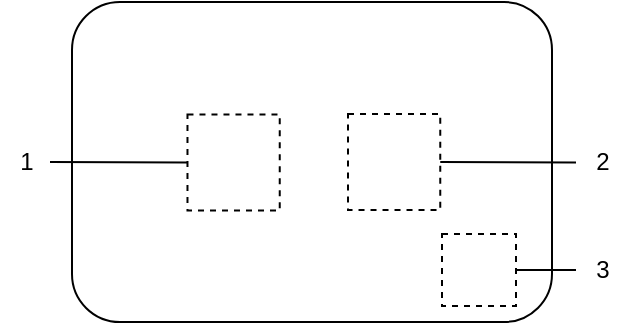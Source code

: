 <mxfile version="20.8.20" type="device"><diagram name="Page-1" id="ypg4LKALyDvwQOHzLMgH"><mxGraphModel dx="691" dy="263" grid="0" gridSize="10" guides="1" tooltips="1" connect="1" arrows="1" fold="1" page="1" pageScale="1" pageWidth="850" pageHeight="1100" math="0" shadow="0"><root><mxCell id="0"/><mxCell id="1" parent="0"/><mxCell id="GZrjYJ2U1m0NYLsP3BCL-31" value="" style="rounded=1;whiteSpace=wrap;html=1;fillColor=default;" vertex="1" parent="1"><mxGeometry x="240" y="200" width="240" height="160" as="geometry"/></mxCell><mxCell id="GZrjYJ2U1m0NYLsP3BCL-33" value="" style="shape=image;html=1;verticalAlign=top;verticalLabelPosition=bottom;labelBackgroundColor=#ffffff;imageAspect=0;aspect=fixed;image=https://cdn1.iconfinder.com/data/icons/material-core/14/fullscreen-128.png;fillColor=none;" vertex="1" parent="1"><mxGeometry x="430" y="320" width="28" height="28" as="geometry"/></mxCell><mxCell id="GZrjYJ2U1m0NYLsP3BCL-35" value="" style="shape=image;html=1;verticalAlign=top;verticalLabelPosition=bottom;labelBackgroundColor=#ffffff;imageAspect=0;aspect=fixed;image=https://cdn0.iconfinder.com/data/icons/google-material-design-3-0/48/ic_slow_motion_video_48px-128.png;fillColor=none;" vertex="1" parent="1"><mxGeometry x="378" y="256.25" width="47.5" height="47.5" as="geometry"/></mxCell><mxCell id="GZrjYJ2U1m0NYLsP3BCL-38" value="" style="shape=image;html=1;verticalAlign=top;verticalLabelPosition=bottom;labelBackgroundColor=#ffffff;imageAspect=0;aspect=fixed;image=https://cdn4.iconfinder.com/data/icons/ionicons/512/icon-play-128.png;fillColor=none;" vertex="1" parent="1"><mxGeometry x="300" y="258.07" width="43.87" height="43.87" as="geometry"/></mxCell><mxCell id="GZrjYJ2U1m0NYLsP3BCL-40" value="" style="whiteSpace=wrap;html=1;fillColor=none;dashed=1;" vertex="1" parent="1"><mxGeometry x="378" y="256" width="46.13" height="48" as="geometry"/></mxCell><mxCell id="GZrjYJ2U1m0NYLsP3BCL-41" value="" style="whiteSpace=wrap;html=1;fillColor=none;dashed=1;" vertex="1" parent="1"><mxGeometry x="297.74" y="256.25" width="46.13" height="48" as="geometry"/></mxCell><mxCell id="GZrjYJ2U1m0NYLsP3BCL-42" value="" style="whiteSpace=wrap;html=1;fillColor=none;dashed=1;" vertex="1" parent="1"><mxGeometry x="425" y="316" width="37" height="36" as="geometry"/></mxCell><mxCell id="GZrjYJ2U1m0NYLsP3BCL-48" style="edgeStyle=none;rounded=0;orthogonalLoop=1;jettySize=auto;html=1;endArrow=none;endFill=0;" edge="1" parent="1" source="GZrjYJ2U1m0NYLsP3BCL-43" target="GZrjYJ2U1m0NYLsP3BCL-41"><mxGeometry relative="1" as="geometry"/></mxCell><mxCell id="GZrjYJ2U1m0NYLsP3BCL-43" value="&lt;div&gt;1&lt;/div&gt;" style="text;html=1;align=center;verticalAlign=middle;resizable=0;points=[];autosize=1;strokeColor=none;fillColor=none;" vertex="1" parent="1"><mxGeometry x="204" y="267" width="25" height="26" as="geometry"/></mxCell><mxCell id="GZrjYJ2U1m0NYLsP3BCL-47" style="edgeStyle=none;rounded=0;orthogonalLoop=1;jettySize=auto;html=1;endArrow=none;endFill=0;" edge="1" parent="1" source="GZrjYJ2U1m0NYLsP3BCL-44" target="GZrjYJ2U1m0NYLsP3BCL-40"><mxGeometry relative="1" as="geometry"/></mxCell><mxCell id="GZrjYJ2U1m0NYLsP3BCL-44" value="&lt;div&gt;2&lt;/div&gt;" style="text;html=1;align=center;verticalAlign=middle;resizable=0;points=[];autosize=1;strokeColor=none;fillColor=none;" vertex="1" parent="1"><mxGeometry x="492" y="267.25" width="25" height="26" as="geometry"/></mxCell><mxCell id="GZrjYJ2U1m0NYLsP3BCL-46" style="edgeStyle=none;rounded=0;orthogonalLoop=1;jettySize=auto;html=1;endArrow=none;endFill=0;" edge="1" parent="1" source="GZrjYJ2U1m0NYLsP3BCL-45" target="GZrjYJ2U1m0NYLsP3BCL-42"><mxGeometry relative="1" as="geometry"/></mxCell><mxCell id="GZrjYJ2U1m0NYLsP3BCL-45" value="3" style="text;html=1;align=center;verticalAlign=middle;resizable=0;points=[];autosize=1;strokeColor=none;fillColor=none;" vertex="1" parent="1"><mxGeometry x="492" y="321" width="25" height="26" as="geometry"/></mxCell></root></mxGraphModel></diagram></mxfile>